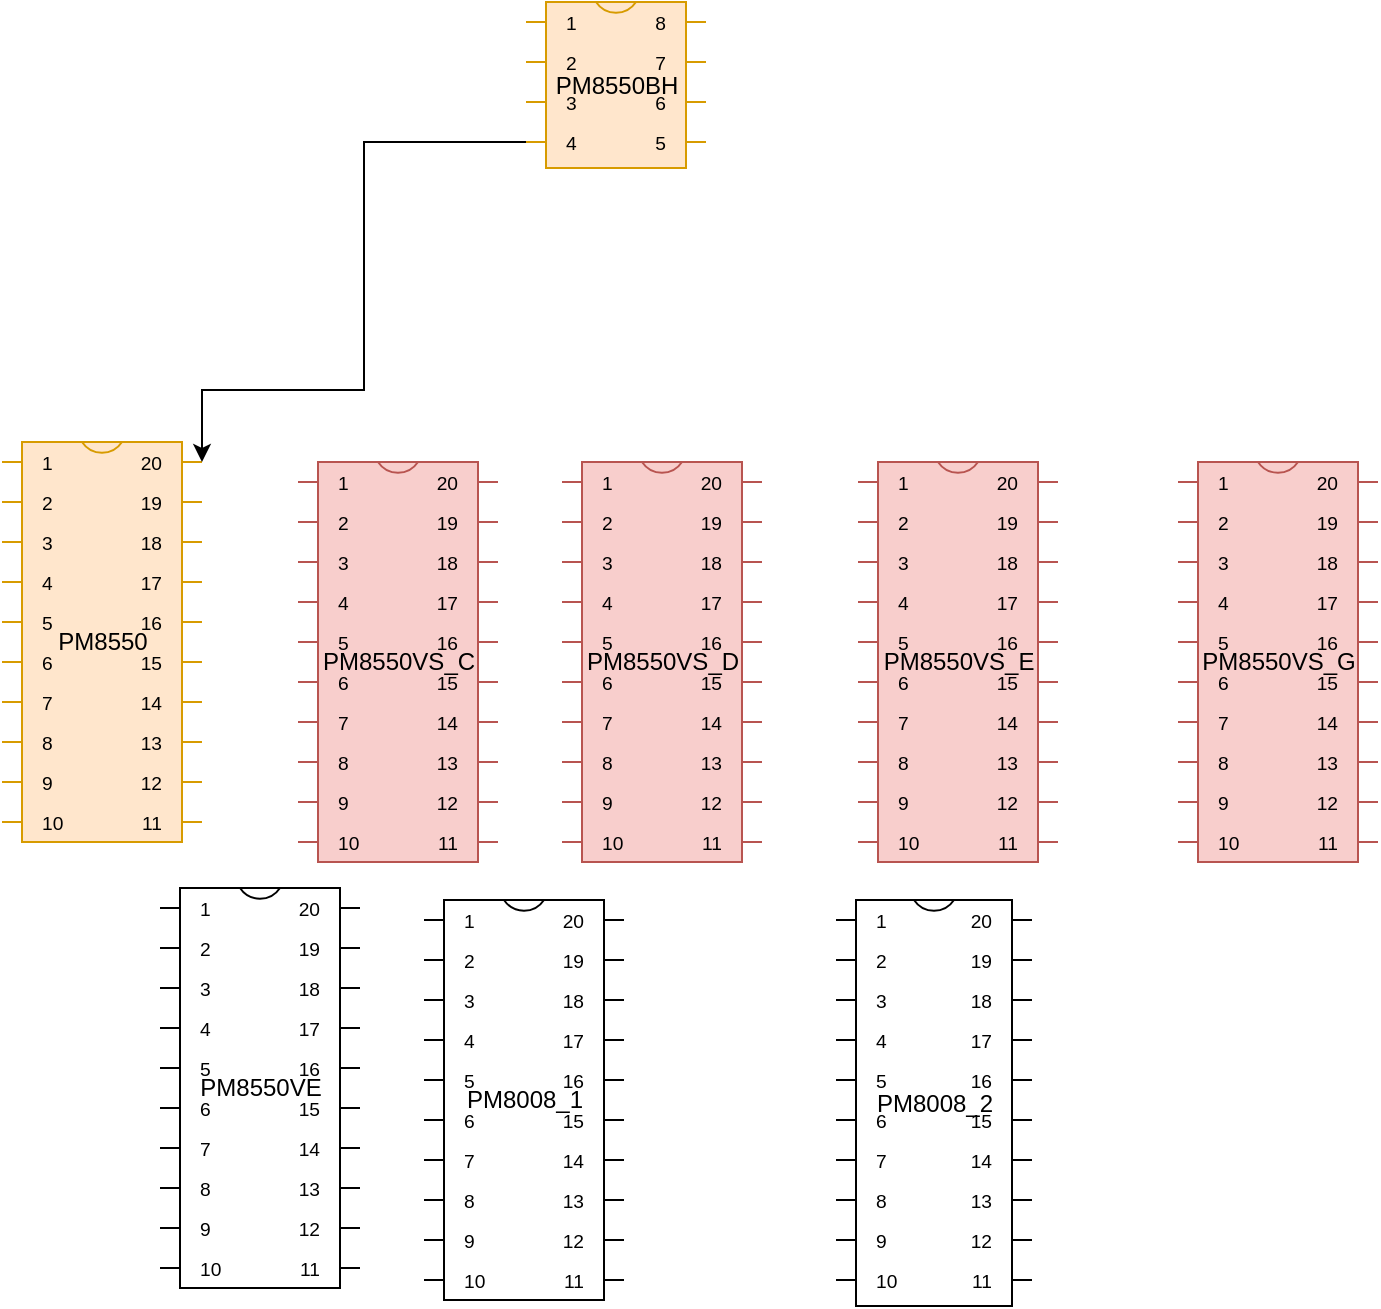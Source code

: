 <mxfile version="20.2.7" type="github">
  <diagram id="lNH8VF2VYUELGfLcSpF1" name="第 1 页">
    <mxGraphModel dx="994" dy="525" grid="0" gridSize="10" guides="1" tooltips="1" connect="1" arrows="1" fold="1" page="1" pageScale="1" pageWidth="827" pageHeight="1169" math="0" shadow="0">
      <root>
        <mxCell id="0" />
        <mxCell id="1" parent="0" />
        <mxCell id="IuWSipLadqDdP7I2UX3N-17" value="PM8550" style="shadow=0;dashed=0;align=center;html=1;strokeWidth=1;shape=mxgraph.electrical.logic_gates.dual_inline_ic;labelNames=a,b,c,d,e,f,g,h,i,j,k,l,m,n,o,p,q,r,s,t;fillColor=#ffe6cc;strokeColor=#d79b00;" parent="1" vertex="1">
          <mxGeometry x="73" y="281" width="100" height="200" as="geometry" />
        </mxCell>
        <mxCell id="IuWSipLadqDdP7I2UX3N-18" value="PM8550VS_C" style="shadow=0;dashed=0;align=center;html=1;strokeWidth=1;shape=mxgraph.electrical.logic_gates.dual_inline_ic;labelNames=a,b,c,d,e,f,g,h,i,j,k,l,m,n,o,p,q,r,s,t;fillColor=#f8cecc;strokeColor=#b85450;" parent="1" vertex="1">
          <mxGeometry x="221" y="291" width="100" height="200" as="geometry" />
        </mxCell>
        <mxCell id="IuWSipLadqDdP7I2UX3N-19" value="PM8550VS_D" style="shadow=0;dashed=0;align=center;html=1;strokeWidth=1;shape=mxgraph.electrical.logic_gates.dual_inline_ic;labelNames=a,b,c,d,e,f,g,h,i,j,k,l,m,n,o,p,q,r,s,t;fillColor=#f8cecc;strokeColor=#b85450;" parent="1" vertex="1">
          <mxGeometry x="353" y="291" width="100" height="200" as="geometry" />
        </mxCell>
        <mxCell id="IuWSipLadqDdP7I2UX3N-20" value="PM8550VS_E" style="shadow=0;dashed=0;align=center;html=1;strokeWidth=1;shape=mxgraph.electrical.logic_gates.dual_inline_ic;labelNames=a,b,c,d,e,f,g,h,i,j,k,l,m,n,o,p,q,r,s,t;fillColor=#f8cecc;strokeColor=#b85450;" parent="1" vertex="1">
          <mxGeometry x="501" y="291" width="100" height="200" as="geometry" />
        </mxCell>
        <mxCell id="IuWSipLadqDdP7I2UX3N-21" value="PM8550VS_G" style="shadow=0;dashed=0;align=center;html=1;strokeWidth=1;shape=mxgraph.electrical.logic_gates.dual_inline_ic;labelNames=a,b,c,d,e,f,g,h,i,j,k,l,m,n,o,p,q,r,s,t;fillColor=#f8cecc;strokeColor=#b85450;" parent="1" vertex="1">
          <mxGeometry x="661" y="291" width="100" height="200" as="geometry" />
        </mxCell>
        <mxCell id="IuWSipLadqDdP7I2UX3N-22" value="PM8550VE" style="shadow=0;dashed=0;align=center;html=1;strokeWidth=1;shape=mxgraph.electrical.logic_gates.dual_inline_ic;labelNames=a,b,c,d,e,f,g,h,i,j,k,l,m,n,o,p,q,r,s,t;" parent="1" vertex="1">
          <mxGeometry x="152" y="504" width="100" height="200" as="geometry" />
        </mxCell>
        <mxCell id="IuWSipLadqDdP7I2UX3N-24" value="PM8008_1" style="shadow=0;dashed=0;align=center;html=1;strokeWidth=1;shape=mxgraph.electrical.logic_gates.dual_inline_ic;labelNames=a,b,c,d,e,f,g,h,i,j,k,l,m,n,o,p,q,r,s,t;" parent="1" vertex="1">
          <mxGeometry x="284" y="510" width="100" height="200" as="geometry" />
        </mxCell>
        <mxCell id="IuWSipLadqDdP7I2UX3N-25" value="&lt;div&gt;PM8008_2&lt;/div&gt;" style="shadow=0;dashed=0;align=center;html=1;strokeWidth=1;shape=mxgraph.electrical.logic_gates.dual_inline_ic;labelNames=a,b,c,d,e,f,g,h,i,j,k,l,m,n,o,p,q,r,s,t;points=[[0,0.05,0,0,0],[0,0.15,0,0,0],[0,0.25,0,0,0],[0,0.35,0,0,0],[0,0.45,0,0,0],[0,0.55,0,0,0],[0,0.65,0,0,0],[0,0.75,0,0,0],[0,0.85,0,0,0],[0,0.95,0,0,0],[1,0.05,0,0,0],[1,0.15,0,0,0],[1,0.25,0,0,0],[1,0.35,0,0,0],[1,0.45,0,0,0],[1,0.55,0,0,0],[1,0.65,0,0,0],[1,0.75,0,0,0],[1,0.85,0,0,0],[1,0.95,0,0,0]];" parent="1" vertex="1">
          <mxGeometry x="490" y="510" width="98" height="203" as="geometry" />
        </mxCell>
        <mxCell id="IuWSipLadqDdP7I2UX3N-28" style="edgeStyle=orthogonalEdgeStyle;rounded=0;orthogonalLoop=1;jettySize=auto;html=1;exitX=0;exitY=0;exitDx=0;exitDy=70;exitPerimeter=0;entryX=1;entryY=0;entryDx=0;entryDy=10;entryPerimeter=0;" parent="1" source="IuWSipLadqDdP7I2UX3N-26" target="IuWSipLadqDdP7I2UX3N-17" edge="1">
          <mxGeometry relative="1" as="geometry">
            <Array as="points">
              <mxPoint x="254" y="131" />
              <mxPoint x="254" y="255" />
              <mxPoint x="173" y="255" />
            </Array>
          </mxGeometry>
        </mxCell>
        <mxCell id="IuWSipLadqDdP7I2UX3N-26" value="PM8550BH" style="shadow=0;dashed=0;align=center;html=1;strokeWidth=1;shape=mxgraph.electrical.logic_gates.dual_inline_ic;labelNames=a,b,c,d,e,f,g,h,i,j,k,l,m,n,o,p,q,r,s,t;fillColor=#ffe6cc;strokeColor=#d79b00;" parent="1" vertex="1">
          <mxGeometry x="335" y="61" width="90" height="83" as="geometry" />
        </mxCell>
      </root>
    </mxGraphModel>
  </diagram>
</mxfile>
